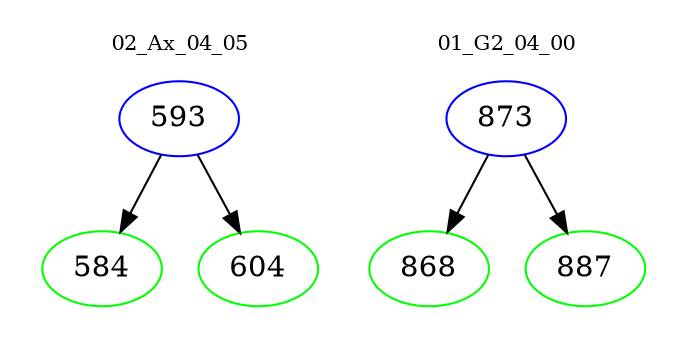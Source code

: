 digraph{
subgraph cluster_0 {
color = white
label = "02_Ax_04_05";
fontsize=10;
T0_593 [label="593", color="blue"]
T0_593 -> T0_584 [color="black"]
T0_584 [label="584", color="green"]
T0_593 -> T0_604 [color="black"]
T0_604 [label="604", color="green"]
}
subgraph cluster_1 {
color = white
label = "01_G2_04_00";
fontsize=10;
T1_873 [label="873", color="blue"]
T1_873 -> T1_868 [color="black"]
T1_868 [label="868", color="green"]
T1_873 -> T1_887 [color="black"]
T1_887 [label="887", color="green"]
}
}
